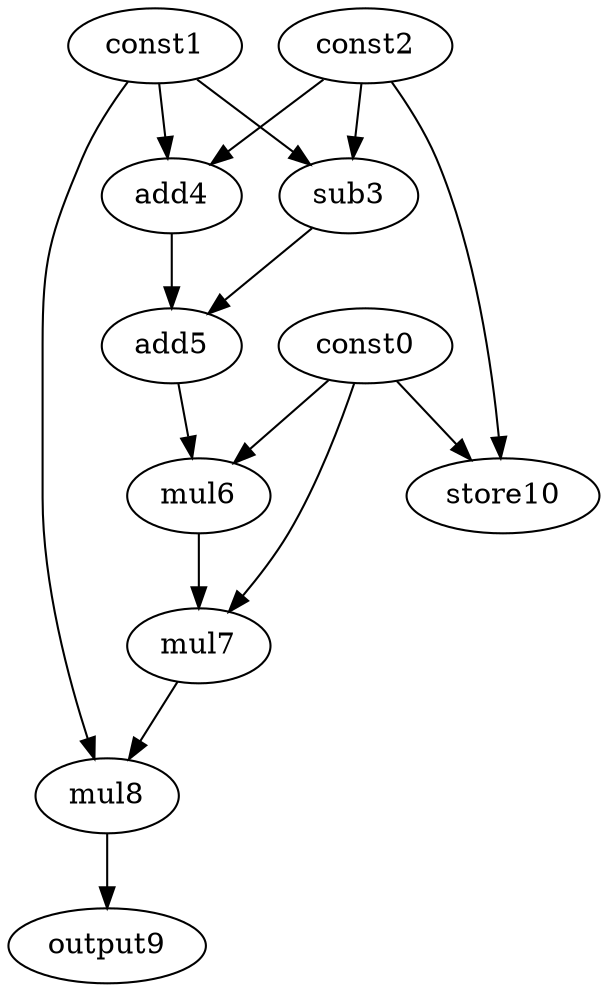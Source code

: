digraph G { 
const0[opcode=const]; 
const1[opcode=const]; 
const2[opcode=const]; 
sub3[opcode=sub]; 
add4[opcode=add]; 
add5[opcode=add]; 
mul6[opcode=mul]; 
mul7[opcode=mul]; 
mul8[opcode=mul]; 
output9[opcode=output]; 
store10[opcode=store]; 
const1->sub3[operand=0];
const2->sub3[operand=1];
const1->add4[operand=0];
const2->add4[operand=1];
const0->store10[operand=0];
const2->store10[operand=1];
sub3->add5[operand=0];
add4->add5[operand=1];
const0->mul6[operand=0];
add5->mul6[operand=1];
const0->mul7[operand=0];
mul6->mul7[operand=1];
const1->mul8[operand=0];
mul7->mul8[operand=1];
mul8->output9[operand=0];
}
